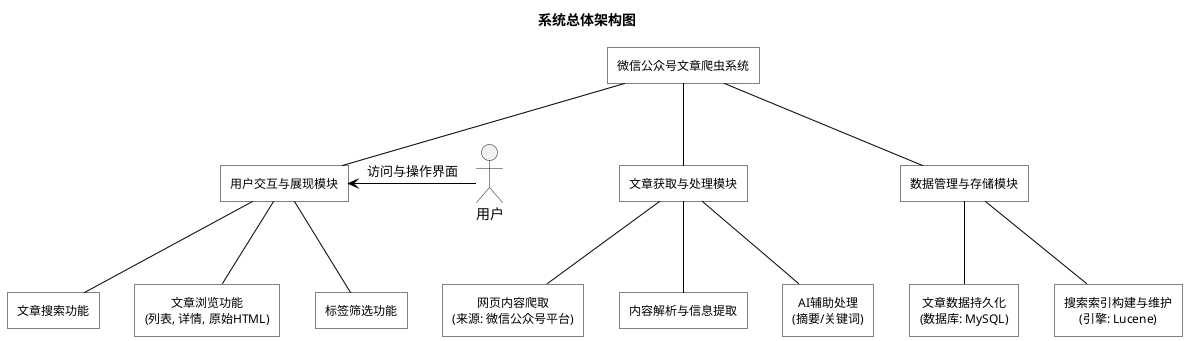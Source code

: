 @startuml
' --- 皮肤参数设置，力求简洁，类似参考图 ---
skinparam defaultTextAlignment center

skinparam rectangle {
    BorderColor Black
    BackgroundColor White
    Shadowing false
    RoundCorner 0
    Padding 10
    FontSize 12 
}

skinparam line {
    Color Black
    Thickness 1
}

skinparam arrow {
    Color Black
    Thickness 1
}

hide empty members

title 系统总体架构图

' --- 1. 定义系统主模块 ---
rectangle "微信公众号文章爬虫系统" as SystemMain

' --- 2. 定义一级核心功能模块 ---
rectangle "文章获取与处理模块" as Mod_AcquireProcess
rectangle "数据管理与存储模块" as Mod_DataMgmt
rectangle "用户交互与展现模块" as Mod_UI

' --- 连接主系统到一级模块 ---
SystemMain -down- Mod_AcquireProcess
SystemMain -down- Mod_DataMgmt
SystemMain -down- Mod_UI

' --- 3. 定义 "文章获取与处理模块" 的二级子模块 ---
rectangle "网页内容爬取\n(来源: 微信公众号平台)" as Sub_Crawl
rectangle "内容解析与信息提取" as Sub_ParseExtract
rectangle "AI辅助处理\n(摘要/关键词)" as Sub_AI_Process

Mod_AcquireProcess -down- Sub_Crawl
Mod_AcquireProcess -down- Sub_ParseExtract
Mod_AcquireProcess -down- Sub_AI_Process

' --- 4. 定义 "数据管理与存储模块" 的二级子模块 ---
rectangle "文章数据持久化\n(数据库: MySQL)" as Sub_DBStore
rectangle "搜索索引构建与维护\n(引擎: Lucene)" as Sub_IndexMgmt

Mod_DataMgmt -down- Sub_DBStore
Mod_DataMgmt -down- Sub_IndexMgmt

' --- 5. 定义 "用户交互与展现模块" (前端) 的二级子功能 ---
rectangle "文章搜索功能" as Sub_SearchUI
rectangle "文章浏览功能\n(列表, 详情, 原始HTML)" as Sub_BrowseUI
rectangle "标签筛选功能" as Sub_TagFilterUI

Mod_UI -down- Sub_SearchUI
Mod_UI -down- Sub_BrowseUI
Mod_UI -down- Sub_TagFilterUI

' --- (可选) 定义用户 Actor 及其与系统的交互 ---
actor "用户" as UserActor
UserActor -left-> Mod_UI : "访问与操作界面"


' --- (可选) 尝试使用隐藏连接调整一级模块的横向布局 ---
' Mod_AcquireProcess -[hidden]right- Mod_DataMgmt
' Mod_DataMgmt -[hidden]right- Mod_UI

@enduml